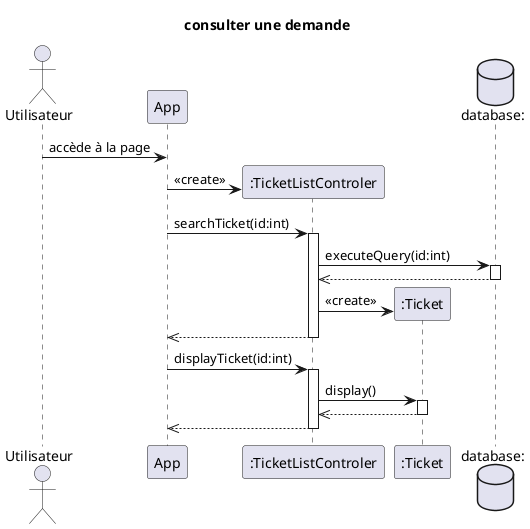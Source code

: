 @startuml consulter une demande
title consulter une demande

actor client as "Utilisateur" order 1 
participant app as "App" order 2 
database bdd as "database:"  order 5

client -> app :accède à la page
create tlc as ":TicketListControler" order 3
app -> tlc : <<create>>

app -> tlc : searchTicket(id:int) 
activate tlc
tlc -> bdd : executeQuery(id:int)
activate bdd
tlc <<-- bdd
deactivate bdd

create ticket as ":Ticket" order 4
tlc -> ticket : <<create>>
app <<-- tlc
deactivate tlc

app -> tlc : displayTicket(id:int)
activate tlc

tlc -> ticket : display()
activate ticket

tlc <<-- ticket: 
deactivate ticket

app <<-- tlc
deactivate tlc


@enduml